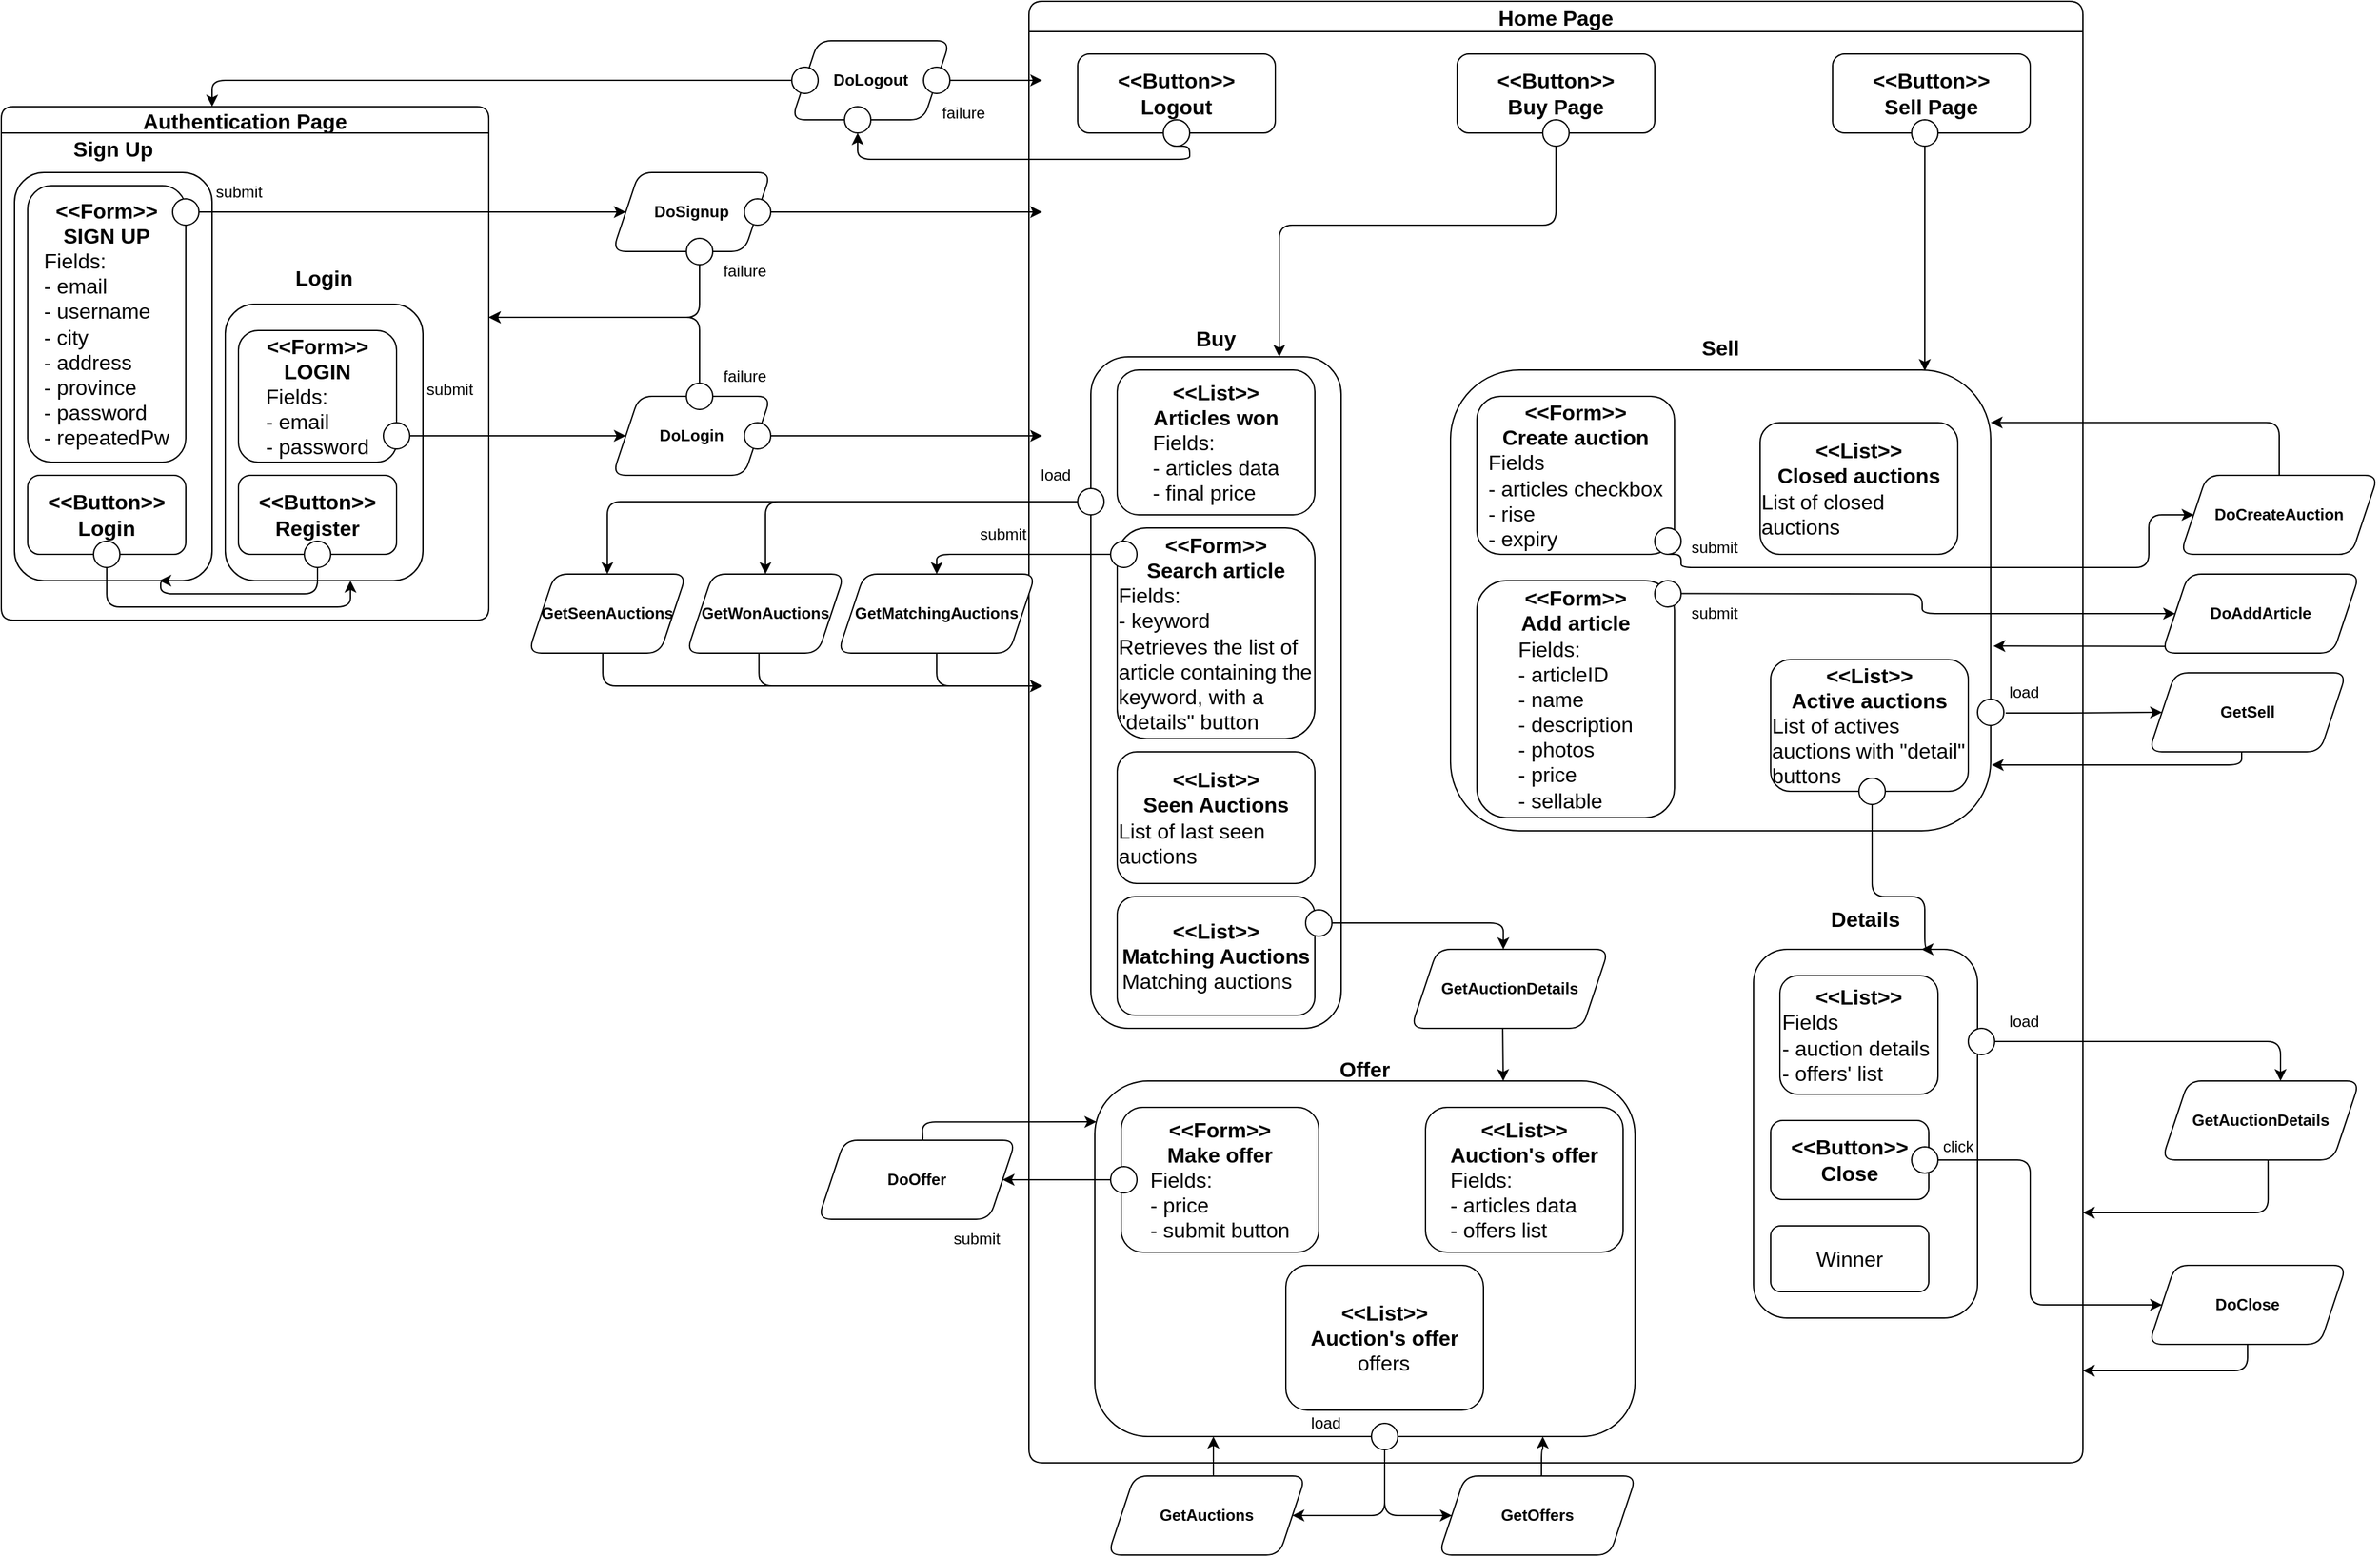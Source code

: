 <mxfile version="21.4.0" type="device">
  <diagram name="Pagina-1" id="xT9gyDOSd0e_wlzDTyTG">
    <mxGraphModel dx="276" dy="161" grid="1" gridSize="10" guides="1" tooltips="1" connect="1" arrows="1" fold="1" page="1" pageScale="1" pageWidth="827" pageHeight="1169" math="0" shadow="0">
      <root>
        <mxCell id="0" />
        <mxCell id="1" parent="0" />
        <mxCell id="kytJE7YGOWsWBdepYxmi-177" style="edgeStyle=orthogonalEdgeStyle;rounded=1;orthogonalLoop=1;jettySize=auto;html=1;exitX=0.5;exitY=1;exitDx=0;exitDy=0;entryX=1;entryY=0.5;entryDx=0;entryDy=0;" parent="1" source="kytJE7YGOWsWBdepYxmi-84" target="kytJE7YGOWsWBdepYxmi-175" edge="1">
          <mxGeometry relative="1" as="geometry">
            <mxPoint x="770" y="1025" as="targetPoint" />
            <Array as="points">
              <mxPoint x="1050" y="1270" />
            </Array>
            <mxPoint x="862" y="1025" as="sourcePoint" />
          </mxGeometry>
        </mxCell>
        <mxCell id="kytJE7YGOWsWBdepYxmi-178" style="edgeStyle=orthogonalEdgeStyle;rounded=1;orthogonalLoop=1;jettySize=auto;html=1;entryX=0;entryY=0.5;entryDx=0;entryDy=0;" parent="1" target="kytJE7YGOWsWBdepYxmi-176" edge="1">
          <mxGeometry relative="1" as="geometry">
            <mxPoint x="970" y="1320" as="targetPoint" />
            <Array as="points">
              <mxPoint x="1050" y="1270" />
            </Array>
            <mxPoint x="1050" y="1200" as="sourcePoint" />
          </mxGeometry>
        </mxCell>
        <mxCell id="kytJE7YGOWsWBdepYxmi-1" value="Authentication Page" style="swimlane;rounded=1;fontSize=16;arcSize=15;startSize=20;" parent="1" vertex="1">
          <mxGeometry y="200" width="370" height="390" as="geometry">
            <mxRectangle x="90" y="220" width="200" height="30" as="alternateBounds" />
          </mxGeometry>
        </mxCell>
        <mxCell id="kytJE7YGOWsWBdepYxmi-159" value="&lt;span style=&quot;font-size: 16px;&quot;&gt;&lt;b&gt;Sign Up&lt;br&gt;&lt;br&gt;&lt;br&gt;&lt;br&gt;&lt;br&gt;&lt;br&gt;&lt;br&gt;&lt;br&gt;&lt;br&gt;&lt;br&gt;&lt;br&gt;&lt;br&gt;&lt;br&gt;&lt;br&gt;&lt;br&gt;&lt;br&gt;&lt;br&gt;&lt;br&gt;&lt;br&gt;&lt;/b&gt;&lt;/span&gt;" style="rounded=1;whiteSpace=wrap;html=1;" parent="kytJE7YGOWsWBdepYxmi-1" vertex="1">
          <mxGeometry x="10" y="50" width="150" height="310" as="geometry" />
        </mxCell>
        <mxCell id="kytJE7YGOWsWBdepYxmi-156" value="&lt;span style=&quot;font-size: 16px;&quot;&gt;&lt;b&gt;Login&lt;br&gt;&lt;br&gt;&lt;br&gt;&lt;br&gt;&lt;br&gt;&lt;br&gt;&lt;br&gt;&lt;br&gt;&lt;br&gt;&lt;br&gt;&lt;br&gt;&lt;br&gt;&lt;br&gt;&lt;br&gt;&lt;/b&gt;&lt;/span&gt;" style="rounded=1;whiteSpace=wrap;html=1;" parent="kytJE7YGOWsWBdepYxmi-1" vertex="1">
          <mxGeometry x="170" y="150" width="150" height="210" as="geometry" />
        </mxCell>
        <mxCell id="kytJE7YGOWsWBdepYxmi-2" value="&lt;div&gt;&lt;b&gt;&amp;lt;&amp;lt;Form&amp;gt;&amp;gt;&lt;/b&gt;&lt;/div&gt;&lt;div&gt;&lt;b&gt;LOGIN&lt;br&gt;&lt;/b&gt;&lt;/div&gt;&lt;div align=&quot;left&quot;&gt;Fields:&lt;/div&gt;&lt;div align=&quot;left&quot;&gt;- email&lt;br&gt;&lt;/div&gt;&lt;div align=&quot;left&quot;&gt;- password&lt;br&gt;&lt;/div&gt;" style="rounded=1;whiteSpace=wrap;html=1;fontSize=16;" parent="kytJE7YGOWsWBdepYxmi-1" vertex="1">
          <mxGeometry x="180" y="170" width="120" height="100" as="geometry" />
        </mxCell>
        <mxCell id="kytJE7YGOWsWBdepYxmi-5" value="&lt;div&gt;&lt;b&gt;&amp;lt;&amp;lt;Button&amp;gt;&amp;gt;&lt;/b&gt;&lt;/div&gt;&lt;div&gt;&lt;b&gt;Register&lt;/b&gt;&lt;/div&gt;" style="rounded=1;whiteSpace=wrap;html=1;fontSize=16;" parent="kytJE7YGOWsWBdepYxmi-1" vertex="1">
          <mxGeometry x="180" y="280" width="120" height="60" as="geometry" />
        </mxCell>
        <mxCell id="kytJE7YGOWsWBdepYxmi-25" value="&lt;div&gt;&lt;b&gt;&amp;lt;&amp;lt;Form&amp;gt;&amp;gt;&lt;/b&gt;&lt;/div&gt;&lt;div&gt;&lt;b&gt;SIGN UP&lt;br&gt;&lt;/b&gt;&lt;/div&gt;&lt;div align=&quot;left&quot;&gt;Fields:&lt;/div&gt;&lt;div align=&quot;left&quot;&gt;- email&lt;/div&gt;&lt;div align=&quot;left&quot;&gt;- username&lt;br&gt;&lt;/div&gt;&lt;div align=&quot;left&quot;&gt;- city&lt;/div&gt;&lt;div align=&quot;left&quot;&gt;- address&lt;/div&gt;&lt;div align=&quot;left&quot;&gt;- province&lt;/div&gt;&lt;div align=&quot;left&quot;&gt;- password&lt;/div&gt;&lt;div align=&quot;left&quot;&gt;- repeatedPw&lt;br&gt;&lt;/div&gt;" style="rounded=1;whiteSpace=wrap;html=1;fontSize=16;" parent="kytJE7YGOWsWBdepYxmi-1" vertex="1">
          <mxGeometry x="20" y="60" width="120" height="210" as="geometry" />
        </mxCell>
        <mxCell id="kytJE7YGOWsWBdepYxmi-26" value="&lt;div&gt;&lt;b&gt;&amp;lt;&amp;lt;Button&amp;gt;&amp;gt;&lt;/b&gt;&lt;/div&gt;&lt;div&gt;&lt;b&gt;Login&lt;/b&gt;&lt;/div&gt;" style="rounded=1;whiteSpace=wrap;html=1;fontSize=16;" parent="kytJE7YGOWsWBdepYxmi-1" vertex="1">
          <mxGeometry x="20" y="280" width="120" height="60" as="geometry" />
        </mxCell>
        <mxCell id="kytJE7YGOWsWBdepYxmi-7" value="" style="ellipse;whiteSpace=wrap;html=1;fontSize=9;rounded=1;" parent="kytJE7YGOWsWBdepYxmi-1" vertex="1">
          <mxGeometry x="130" y="70" width="20" height="20" as="geometry" />
        </mxCell>
        <mxCell id="kytJE7YGOWsWBdepYxmi-4" value="submit" style="text;html=1;align=center;verticalAlign=middle;resizable=0;points=[];autosize=1;strokeColor=none;fillColor=none;rounded=1;" parent="kytJE7YGOWsWBdepYxmi-1" vertex="1">
          <mxGeometry x="150" y="50" width="60" height="30" as="geometry" />
        </mxCell>
        <mxCell id="kytJE7YGOWsWBdepYxmi-152" value="" style="ellipse;whiteSpace=wrap;html=1;rounded=1;" parent="kytJE7YGOWsWBdepYxmi-1" vertex="1">
          <mxGeometry x="290" y="240" width="20" height="20" as="geometry" />
        </mxCell>
        <mxCell id="kytJE7YGOWsWBdepYxmi-30" value="submit" style="text;html=1;align=center;verticalAlign=middle;resizable=0;points=[];autosize=1;strokeColor=none;fillColor=none;rounded=1;" parent="kytJE7YGOWsWBdepYxmi-1" vertex="1">
          <mxGeometry x="310" y="200" width="60" height="30" as="geometry" />
        </mxCell>
        <mxCell id="kytJE7YGOWsWBdepYxmi-155" value="" style="ellipse;whiteSpace=wrap;html=1;rounded=1;" parent="kytJE7YGOWsWBdepYxmi-1" vertex="1">
          <mxGeometry x="230" y="330" width="20" height="20" as="geometry" />
        </mxCell>
        <mxCell id="kytJE7YGOWsWBdepYxmi-154" value="" style="ellipse;whiteSpace=wrap;html=1;rounded=1;" parent="kytJE7YGOWsWBdepYxmi-1" vertex="1">
          <mxGeometry x="70" y="330" width="20" height="20" as="geometry" />
        </mxCell>
        <mxCell id="kytJE7YGOWsWBdepYxmi-161" style="edgeStyle=orthogonalEdgeStyle;rounded=1;orthogonalLoop=1;jettySize=auto;html=1;exitX=0.5;exitY=1;exitDx=0;exitDy=0;" parent="kytJE7YGOWsWBdepYxmi-1" source="kytJE7YGOWsWBdepYxmi-154" target="kytJE7YGOWsWBdepYxmi-156" edge="1">
          <mxGeometry relative="1" as="geometry">
            <mxPoint x="414" y="400" as="targetPoint" />
            <Array as="points">
              <mxPoint x="80" y="380" />
              <mxPoint x="265" y="380" />
            </Array>
            <mxPoint x="90" y="400" as="sourcePoint" />
          </mxGeometry>
        </mxCell>
        <mxCell id="kytJE7YGOWsWBdepYxmi-160" style="edgeStyle=orthogonalEdgeStyle;rounded=1;orthogonalLoop=1;jettySize=auto;html=1;exitX=0.5;exitY=1;exitDx=0;exitDy=0;" parent="kytJE7YGOWsWBdepYxmi-1" source="kytJE7YGOWsWBdepYxmi-155" edge="1">
          <mxGeometry relative="1" as="geometry">
            <mxPoint x="120" y="360" as="targetPoint" />
            <Array as="points">
              <mxPoint x="240" y="370" />
              <mxPoint x="121" y="370" />
              <mxPoint x="121" y="360" />
            </Array>
            <mxPoint x="190" y="370" as="sourcePoint" />
          </mxGeometry>
        </mxCell>
        <mxCell id="kytJE7YGOWsWBdepYxmi-8" value="Home Page" style="swimlane;rounded=1;fontSize=16;" parent="1" vertex="1">
          <mxGeometry x="780" y="120" width="800" height="1110" as="geometry" />
        </mxCell>
        <mxCell id="kytJE7YGOWsWBdepYxmi-81" value="&lt;span style=&quot;font-size: 16px;&quot;&gt;&lt;b&gt;&lt;br&gt;&lt;br&gt;Buy&lt;br&gt;&lt;br&gt;&lt;br&gt;&lt;br&gt;&lt;br&gt;&lt;br&gt;&lt;br&gt;&lt;br&gt;&lt;br&gt;&lt;br&gt;&lt;br&gt;&lt;br&gt;&lt;br&gt;&lt;br&gt;&lt;br&gt;&lt;br&gt;&lt;br&gt;&lt;br&gt;&lt;br&gt;&lt;br&gt;&lt;br&gt;&lt;br&gt;&lt;br&gt;&lt;br&gt;&lt;br&gt;&lt;br&gt;&lt;br&gt;&lt;br&gt;&lt;br&gt;&lt;br&gt;&lt;br&gt;&lt;/b&gt;&lt;/span&gt;" style="rounded=1;whiteSpace=wrap;html=1;" parent="kytJE7YGOWsWBdepYxmi-8" vertex="1">
          <mxGeometry x="47" y="270" width="190" height="510" as="geometry" />
        </mxCell>
        <mxCell id="kytJE7YGOWsWBdepYxmi-21" value="&lt;div&gt;&lt;b&gt;&amp;lt;&amp;lt;Button&amp;gt;&amp;gt;&lt;/b&gt;&lt;/div&gt;&lt;div&gt;&lt;b&gt;Sell Page&lt;/b&gt;&lt;/div&gt;" style="rounded=1;whiteSpace=wrap;html=1;fontSize=16;" parent="kytJE7YGOWsWBdepYxmi-8" vertex="1">
          <mxGeometry x="610" y="40" width="150" height="60" as="geometry" />
        </mxCell>
        <mxCell id="kytJE7YGOWsWBdepYxmi-47" value="&lt;div&gt;&lt;b&gt;&amp;lt;&amp;lt;Button&amp;gt;&amp;gt;&lt;/b&gt;&lt;/div&gt;&lt;div&gt;&lt;b&gt;Buy Page&lt;/b&gt;&lt;/div&gt;" style="rounded=1;whiteSpace=wrap;html=1;fontSize=16;" parent="kytJE7YGOWsWBdepYxmi-8" vertex="1">
          <mxGeometry x="325" y="40" width="150" height="60" as="geometry" />
        </mxCell>
        <mxCell id="kytJE7YGOWsWBdepYxmi-48" value="&lt;div&gt;&lt;b&gt;&amp;lt;&amp;lt;Button&amp;gt;&amp;gt;&lt;/b&gt;&lt;/div&gt;&lt;div&gt;&lt;b&gt;Logout&lt;/b&gt;&lt;/div&gt;" style="rounded=1;whiteSpace=wrap;html=1;fontSize=16;" parent="kytJE7YGOWsWBdepYxmi-8" vertex="1">
          <mxGeometry x="37" y="40" width="150" height="60" as="geometry" />
        </mxCell>
        <mxCell id="kytJE7YGOWsWBdepYxmi-51" value="&lt;div&gt;&lt;b&gt;&amp;lt;&amp;lt;Form&amp;gt;&amp;gt;&lt;/b&gt;&lt;/div&gt;&lt;div&gt;&lt;b&gt;Search article&lt;/b&gt;&lt;/div&gt;&lt;div align=&quot;left&quot;&gt;Fields:&lt;/div&gt;&lt;div align=&quot;left&quot;&gt;- keyword&lt;/div&gt;&lt;div align=&quot;left&quot;&gt;Retrieves the list of article containing the keyword, with a &quot;details&quot; button&lt;/div&gt;" style="rounded=1;whiteSpace=wrap;html=1;fontSize=16;" parent="kytJE7YGOWsWBdepYxmi-8" vertex="1">
          <mxGeometry x="67" y="400" width="150" height="160" as="geometry" />
        </mxCell>
        <mxCell id="kytJE7YGOWsWBdepYxmi-82" value="&lt;span style=&quot;font-size: 16px;&quot;&gt;&lt;b&gt;&lt;br&gt;Sell&lt;br&gt;&lt;br&gt;&lt;br&gt;&lt;br&gt;&lt;br&gt;&lt;br&gt;&lt;br&gt;&lt;br&gt;&lt;br&gt;&lt;br&gt;&lt;br&gt;&lt;br&gt;&lt;br&gt;&lt;br&gt;&lt;br&gt;&lt;br&gt;&lt;br&gt;&lt;br&gt;&lt;br&gt;&lt;br&gt;&lt;br&gt;&lt;br&gt;&lt;/b&gt;&lt;/span&gt;" style="rounded=1;whiteSpace=wrap;html=1;" parent="kytJE7YGOWsWBdepYxmi-8" vertex="1">
          <mxGeometry x="320" y="280" width="410" height="350" as="geometry" />
        </mxCell>
        <mxCell id="kytJE7YGOWsWBdepYxmi-9" value="&lt;div&gt;&lt;b&gt;&amp;lt;&amp;lt;List&lt;/b&gt;&lt;b style=&quot;background-color: initial;&quot;&gt;&amp;gt;&amp;gt;&lt;/b&gt;&lt;/div&gt;&lt;div&gt;&lt;b&gt;Active auctions&lt;/b&gt;&lt;/div&gt;&lt;div align=&quot;left&quot;&gt;List of actives auctions with &quot;detail&quot; buttons&lt;/div&gt;" style="rounded=1;whiteSpace=wrap;html=1;fontSize=16;" parent="kytJE7YGOWsWBdepYxmi-8" vertex="1">
          <mxGeometry x="563" y="500" width="150" height="100" as="geometry" />
        </mxCell>
        <mxCell id="kytJE7YGOWsWBdepYxmi-11" value="&lt;div&gt;&lt;b&gt;&amp;lt;&amp;lt;Form&amp;gt;&amp;gt;&lt;/b&gt;&lt;/div&gt;&lt;div&gt;&lt;b&gt;Add article&lt;/b&gt;&lt;/div&gt;&lt;div align=&quot;left&quot;&gt;Fields:&lt;/div&gt;&lt;div align=&quot;left&quot;&gt;- articleID&lt;br&gt;&lt;/div&gt;&lt;div align=&quot;left&quot;&gt;- name&lt;br&gt;&lt;/div&gt;&lt;div align=&quot;left&quot;&gt;- description&lt;/div&gt;&lt;div align=&quot;left&quot;&gt;- photos&lt;/div&gt;&lt;div align=&quot;left&quot;&gt;- price&lt;/div&gt;&lt;div align=&quot;left&quot;&gt;- sellable&lt;/div&gt;" style="rounded=1;whiteSpace=wrap;html=1;fontSize=16;" parent="kytJE7YGOWsWBdepYxmi-8" vertex="1">
          <mxGeometry x="340" y="440" width="150" height="180" as="geometry" />
        </mxCell>
        <mxCell id="kytJE7YGOWsWBdepYxmi-12" value="&lt;div&gt;&lt;div style=&quot;border-color: var(--border-color);&quot;&gt;&lt;b style=&quot;border-color: var(--border-color);&quot;&gt;&amp;lt;&amp;lt;List&amp;gt;&amp;gt;&lt;/b&gt;&lt;/div&gt;&lt;div style=&quot;border-color: var(--border-color);&quot;&gt;&lt;b style=&quot;border-color: var(--border-color);&quot;&gt;Closed auctions&lt;/b&gt;&lt;/div&gt;&lt;div style=&quot;border-color: var(--border-color);&quot; align=&quot;left&quot;&gt;List of closed auctions&lt;/div&gt;&lt;/div&gt;" style="rounded=1;whiteSpace=wrap;html=1;fontSize=16;" parent="kytJE7YGOWsWBdepYxmi-8" vertex="1">
          <mxGeometry x="555" y="320" width="150" height="100" as="geometry" />
        </mxCell>
        <mxCell id="kytJE7YGOWsWBdepYxmi-13" value="&lt;div&gt;&lt;b&gt;&amp;lt;&amp;lt;Form&amp;gt;&amp;gt;&lt;/b&gt;&lt;/div&gt;&lt;div&gt;&lt;span style=&quot;background-color: initial;&quot;&gt;&lt;b&gt;Create auction&lt;/b&gt;&lt;/span&gt;&lt;/div&gt;&lt;div align=&quot;left&quot;&gt;Fields&lt;/div&gt;&lt;div align=&quot;left&quot;&gt;- articles checkbox&lt;/div&gt;&lt;div align=&quot;left&quot;&gt;- rise&lt;br&gt;&lt;/div&gt;&lt;div align=&quot;left&quot;&gt;- expiry&lt;br&gt;&lt;/div&gt;" style="rounded=1;whiteSpace=wrap;html=1;fontSize=16;" parent="kytJE7YGOWsWBdepYxmi-8" vertex="1">
          <mxGeometry x="340" y="300" width="150" height="120" as="geometry" />
        </mxCell>
        <mxCell id="kytJE7YGOWsWBdepYxmi-85" value="&lt;span style=&quot;font-size: 16px;&quot;&gt;&lt;b&gt;&lt;br&gt;&lt;br&gt;&lt;br&gt;Details&lt;br&gt;&lt;br&gt;&lt;br&gt;&lt;br&gt;&lt;br&gt;&lt;br&gt;&lt;br&gt;&lt;br&gt;&lt;br&gt;&lt;br&gt;&lt;br&gt;&lt;br&gt;&lt;br&gt;&lt;br&gt;&lt;br&gt;&lt;br&gt;&lt;br&gt;&lt;br&gt;&lt;br&gt;&lt;br&gt;&lt;br&gt;&lt;/b&gt;&lt;/span&gt;" style="rounded=1;whiteSpace=wrap;html=1;" parent="kytJE7YGOWsWBdepYxmi-8" vertex="1">
          <mxGeometry x="550" y="720" width="170" height="280" as="geometry" />
        </mxCell>
        <mxCell id="kytJE7YGOWsWBdepYxmi-86" value="&lt;div&gt;&lt;b&gt;&amp;lt;&amp;lt;List&amp;gt;&amp;gt;&lt;/b&gt;&lt;/div&gt;&lt;div&gt;&lt;div style=&quot;border-color: var(--border-color);&quot; align=&quot;left&quot;&gt;Fields&lt;/div&gt;&lt;div style=&quot;border-color: var(--border-color);&quot; align=&quot;left&quot;&gt;- auction details&amp;nbsp;&lt;/div&gt;&lt;div style=&quot;border-color: var(--border-color);&quot; align=&quot;left&quot;&gt;- offers&#39; list&lt;/div&gt;&lt;/div&gt;" style="rounded=1;whiteSpace=wrap;html=1;fontSize=16;" parent="kytJE7YGOWsWBdepYxmi-8" vertex="1">
          <mxGeometry x="570" y="740" width="120" height="90" as="geometry" />
        </mxCell>
        <mxCell id="kytJE7YGOWsWBdepYxmi-83" value="&lt;div&gt;&lt;b&gt;&amp;lt;&amp;lt;List&lt;/b&gt;&lt;b style=&quot;background-color: initial;&quot;&gt;&amp;gt;&amp;gt;&lt;/b&gt;&lt;/div&gt;&lt;div&gt;&lt;b&gt;Seen Auctions&lt;/b&gt;&lt;/div&gt;&lt;div align=&quot;left&quot;&gt;List of last seen auctions&lt;/div&gt;" style="rounded=1;whiteSpace=wrap;html=1;fontSize=16;" parent="kytJE7YGOWsWBdepYxmi-8" vertex="1">
          <mxGeometry x="67" y="570" width="150" height="100" as="geometry" />
        </mxCell>
        <mxCell id="kytJE7YGOWsWBdepYxmi-88" value="" style="ellipse;whiteSpace=wrap;html=1;rounded=1;" parent="kytJE7YGOWsWBdepYxmi-8" vertex="1">
          <mxGeometry x="102" y="90" width="20" height="20" as="geometry" />
        </mxCell>
        <mxCell id="kytJE7YGOWsWBdepYxmi-90" value="" style="ellipse;whiteSpace=wrap;html=1;rounded=1;" parent="kytJE7YGOWsWBdepYxmi-8" vertex="1">
          <mxGeometry x="390" y="90" width="20" height="20" as="geometry" />
        </mxCell>
        <mxCell id="kytJE7YGOWsWBdepYxmi-89" value="" style="ellipse;whiteSpace=wrap;html=1;rounded=1;" parent="kytJE7YGOWsWBdepYxmi-8" vertex="1">
          <mxGeometry x="670" y="90" width="20" height="20" as="geometry" />
        </mxCell>
        <mxCell id="kytJE7YGOWsWBdepYxmi-114" value="" style="ellipse;whiteSpace=wrap;html=1;rounded=1;" parent="kytJE7YGOWsWBdepYxmi-8" vertex="1">
          <mxGeometry x="62" y="410" width="20" height="20" as="geometry" />
        </mxCell>
        <mxCell id="kytJE7YGOWsWBdepYxmi-117" value="&lt;div&gt;&lt;b&gt;&amp;lt;&amp;lt;List&amp;gt;&amp;gt;&lt;/b&gt;&lt;/div&gt;&lt;div&gt;&lt;b&gt;Articles won&lt;/b&gt;&lt;/div&gt;&lt;div align=&quot;left&quot;&gt;Fields:&lt;/div&gt;&lt;div align=&quot;left&quot;&gt;- articles data&lt;/div&gt;&lt;div align=&quot;left&quot;&gt;- final price&lt;/div&gt;" style="rounded=1;whiteSpace=wrap;html=1;fontSize=16;" parent="kytJE7YGOWsWBdepYxmi-8" vertex="1">
          <mxGeometry x="67" y="280" width="150" height="110" as="geometry" />
        </mxCell>
        <mxCell id="kytJE7YGOWsWBdepYxmi-128" value="&lt;div&gt;&lt;b&gt;&amp;lt;&amp;lt;Button&amp;gt;&amp;gt;&lt;/b&gt;&lt;/div&gt;&lt;div&gt;&lt;b&gt;Close&lt;/b&gt;&lt;/div&gt;" style="rounded=1;whiteSpace=wrap;html=1;fontSize=16;" parent="kytJE7YGOWsWBdepYxmi-8" vertex="1">
          <mxGeometry x="563" y="850" width="120" height="60" as="geometry" />
        </mxCell>
        <mxCell id="kytJE7YGOWsWBdepYxmi-130" style="edgeStyle=orthogonalEdgeStyle;rounded=0;orthogonalLoop=1;jettySize=auto;html=1;exitX=0.5;exitY=1;exitDx=0;exitDy=0;" parent="kytJE7YGOWsWBdepYxmi-8" source="kytJE7YGOWsWBdepYxmi-85" target="kytJE7YGOWsWBdepYxmi-85" edge="1">
          <mxGeometry relative="1" as="geometry" />
        </mxCell>
        <mxCell id="kytJE7YGOWsWBdepYxmi-131" value="&lt;div&gt;&lt;span style=&quot;background-color: initial;&quot;&gt;Winner&lt;/span&gt;&lt;br&gt;&lt;/div&gt;" style="rounded=1;whiteSpace=wrap;html=1;fontSize=16;" parent="kytJE7YGOWsWBdepYxmi-8" vertex="1">
          <mxGeometry x="563" y="930" width="120" height="50" as="geometry" />
        </mxCell>
        <mxCell id="kytJE7YGOWsWBdepYxmi-135" value="" style="ellipse;whiteSpace=wrap;html=1;rounded=1;" parent="kytJE7YGOWsWBdepYxmi-8" vertex="1">
          <mxGeometry x="670" y="870" width="20" height="20" as="geometry" />
        </mxCell>
        <mxCell id="kytJE7YGOWsWBdepYxmi-84" value="&lt;span style=&quot;font-size: 16px;&quot;&gt;&lt;b&gt;Offer&lt;br&gt;&lt;br&gt;&lt;br&gt;&lt;br&gt;&lt;br&gt;&lt;br&gt;&lt;br&gt;&lt;br&gt;&lt;br&gt;&lt;br&gt;&lt;br&gt;&lt;br&gt;&lt;br&gt;&lt;br&gt;&lt;br&gt;&lt;br&gt;&lt;/b&gt;&lt;/span&gt;" style="rounded=1;whiteSpace=wrap;html=1;" parent="kytJE7YGOWsWBdepYxmi-8" vertex="1">
          <mxGeometry x="50" y="820" width="410" height="270" as="geometry" />
        </mxCell>
        <mxCell id="kytJE7YGOWsWBdepYxmi-53" value="&lt;div&gt;&lt;b&gt;&amp;lt;&amp;lt;List&amp;gt;&amp;gt;&lt;/b&gt;&lt;/div&gt;&lt;div&gt;&lt;b&gt;Auction&#39;s offer&lt;/b&gt;&lt;/div&gt;&lt;div align=&quot;left&quot;&gt;Fields:&lt;/div&gt;&lt;div align=&quot;left&quot;&gt;- articles data&lt;/div&gt;&lt;div align=&quot;left&quot;&gt;- offers list&lt;/div&gt;" style="rounded=1;whiteSpace=wrap;html=1;fontSize=16;" parent="kytJE7YGOWsWBdepYxmi-8" vertex="1">
          <mxGeometry x="301" y="840" width="150" height="110" as="geometry" />
        </mxCell>
        <mxCell id="kytJE7YGOWsWBdepYxmi-54" value="&lt;div&gt;&lt;span&gt;&amp;lt;&amp;lt;Form&amp;gt;&amp;gt;&lt;/span&gt;&lt;/div&gt;&lt;div&gt;Make offer&lt;/div&gt;&lt;div align=&quot;left&quot;&gt;&lt;div style=&quot;border-color: var(--border-color); font-weight: 400;&quot; align=&quot;left&quot;&gt;Fields:&lt;/div&gt;&lt;div style=&quot;border-color: var(--border-color); font-weight: 400;&quot; align=&quot;left&quot;&gt;- price&lt;/div&gt;&lt;div style=&quot;border-color: var(--border-color); font-weight: 400;&quot; align=&quot;left&quot;&gt;- submit button&lt;/div&gt;&lt;/div&gt;" style="rounded=1;whiteSpace=wrap;html=1;fontSize=16;fontStyle=1" parent="kytJE7YGOWsWBdepYxmi-8" vertex="1">
          <mxGeometry x="70" y="840" width="150" height="110" as="geometry" />
        </mxCell>
        <mxCell id="kytJE7YGOWsWBdepYxmi-137" value="" style="ellipse;whiteSpace=wrap;html=1;rounded=1;" parent="kytJE7YGOWsWBdepYxmi-8" vertex="1">
          <mxGeometry x="630" y="590" width="20" height="20" as="geometry" />
        </mxCell>
        <mxCell id="kytJE7YGOWsWBdepYxmi-142" style="edgeStyle=orthogonalEdgeStyle;rounded=1;orthogonalLoop=1;jettySize=auto;html=1;exitX=0.5;exitY=1;exitDx=0;exitDy=0;entryX=0.75;entryY=0;entryDx=0;entryDy=0;" parent="kytJE7YGOWsWBdepYxmi-8" source="kytJE7YGOWsWBdepYxmi-137" target="kytJE7YGOWsWBdepYxmi-85" edge="1">
          <mxGeometry relative="1" as="geometry">
            <mxPoint x="949" y="830" as="targetPoint" />
            <Array as="points">
              <mxPoint x="640" y="680" />
              <mxPoint x="680" y="680" />
            </Array>
            <mxPoint x="740" y="800" as="sourcePoint" />
          </mxGeometry>
        </mxCell>
        <mxCell id="kytJE7YGOWsWBdepYxmi-165" value="&lt;div&gt;&lt;b&gt;&amp;lt;&amp;lt;List&lt;/b&gt;&lt;b style=&quot;background-color: initial;&quot;&gt;&amp;gt;&amp;gt;&lt;/b&gt;&lt;/div&gt;&lt;div&gt;&lt;b&gt;Matching Auctions&lt;/b&gt;&lt;/div&gt;&lt;div align=&quot;left&quot;&gt;Matching auctions&lt;/div&gt;" style="rounded=1;whiteSpace=wrap;html=1;fontSize=16;" parent="kytJE7YGOWsWBdepYxmi-8" vertex="1">
          <mxGeometry x="67" y="680" width="150" height="90" as="geometry" />
        </mxCell>
        <mxCell id="kytJE7YGOWsWBdepYxmi-163" style="edgeStyle=orthogonalEdgeStyle;rounded=1;orthogonalLoop=1;jettySize=auto;html=1;exitX=1;exitY=0.5;exitDx=0;exitDy=0;entryX=0.467;entryY=0;entryDx=0;entryDy=0;entryPerimeter=0;" parent="kytJE7YGOWsWBdepYxmi-8" source="kytJE7YGOWsWBdepYxmi-162" target="hi1s2heZohVfFGXQBajw-1" edge="1">
          <mxGeometry relative="1" as="geometry">
            <mxPoint x="370" y="720" as="targetPoint" />
            <Array as="points">
              <mxPoint x="360" y="700" />
            </Array>
            <mxPoint x="260" y="560" as="sourcePoint" />
          </mxGeometry>
        </mxCell>
        <mxCell id="kytJE7YGOWsWBdepYxmi-162" value="" style="ellipse;whiteSpace=wrap;html=1;rounded=1;" parent="kytJE7YGOWsWBdepYxmi-8" vertex="1">
          <mxGeometry x="210" y="690" width="20" height="20" as="geometry" />
        </mxCell>
        <mxCell id="kytJE7YGOWsWBdepYxmi-168" style="edgeStyle=orthogonalEdgeStyle;rounded=1;orthogonalLoop=1;jettySize=auto;html=1;exitX=0.5;exitY=1;exitDx=0;exitDy=0;" parent="kytJE7YGOWsWBdepYxmi-8" source="kytJE7YGOWsWBdepYxmi-90" edge="1">
          <mxGeometry relative="1" as="geometry">
            <mxPoint x="190" y="270" as="targetPoint" />
            <Array as="points">
              <mxPoint x="400" y="170" />
              <mxPoint x="190" y="170" />
            </Array>
            <mxPoint x="390" y="205" as="sourcePoint" />
          </mxGeometry>
        </mxCell>
        <mxCell id="kytJE7YGOWsWBdepYxmi-169" style="edgeStyle=orthogonalEdgeStyle;rounded=1;orthogonalLoop=1;jettySize=auto;html=1;entryX=0.878;entryY=0.002;entryDx=0;entryDy=0;entryPerimeter=0;" parent="kytJE7YGOWsWBdepYxmi-8" target="kytJE7YGOWsWBdepYxmi-82" edge="1">
          <mxGeometry relative="1" as="geometry">
            <mxPoint x="670" y="250" as="targetPoint" />
            <Array as="points">
              <mxPoint x="680" y="180" />
              <mxPoint x="680" y="180" />
            </Array>
            <mxPoint x="680.03" y="110" as="sourcePoint" />
          </mxGeometry>
        </mxCell>
        <mxCell id="kytJE7YGOWsWBdepYxmi-170" value="" style="ellipse;whiteSpace=wrap;html=1;rounded=1;" parent="kytJE7YGOWsWBdepYxmi-8" vertex="1">
          <mxGeometry x="62" y="885" width="20" height="20" as="geometry" />
        </mxCell>
        <mxCell id="kytJE7YGOWsWBdepYxmi-182" value="" style="ellipse;whiteSpace=wrap;html=1;rounded=1;" parent="kytJE7YGOWsWBdepYxmi-8" vertex="1">
          <mxGeometry x="37" y="370" width="20" height="20" as="geometry" />
        </mxCell>
        <mxCell id="kytJE7YGOWsWBdepYxmi-183" value="load" style="text;html=1;align=center;verticalAlign=middle;resizable=0;points=[];autosize=1;strokeColor=none;fillColor=none;rounded=1;" parent="kytJE7YGOWsWBdepYxmi-8" vertex="1">
          <mxGeometry x="-5" y="345" width="50" height="30" as="geometry" />
        </mxCell>
        <mxCell id="kytJE7YGOWsWBdepYxmi-185" value="load" style="text;html=1;align=center;verticalAlign=middle;resizable=0;points=[];autosize=1;strokeColor=none;fillColor=none;rounded=1;" parent="kytJE7YGOWsWBdepYxmi-8" vertex="1">
          <mxGeometry x="200" y="1065" width="50" height="30" as="geometry" />
        </mxCell>
        <mxCell id="kytJE7YGOWsWBdepYxmi-189" value="click" style="text;html=1;align=center;verticalAlign=middle;resizable=0;points=[];autosize=1;strokeColor=none;fillColor=none;rounded=1;" parent="kytJE7YGOWsWBdepYxmi-8" vertex="1">
          <mxGeometry x="680" y="855" width="50" height="30" as="geometry" />
        </mxCell>
        <mxCell id="kytJE7YGOWsWBdepYxmi-195" value="" style="ellipse;whiteSpace=wrap;html=1;rounded=1;" parent="kytJE7YGOWsWBdepYxmi-8" vertex="1">
          <mxGeometry x="475" y="400" width="20" height="20" as="geometry" />
        </mxCell>
        <mxCell id="kytJE7YGOWsWBdepYxmi-194" value="" style="ellipse;whiteSpace=wrap;html=1;rounded=1;" parent="kytJE7YGOWsWBdepYxmi-8" vertex="1">
          <mxGeometry x="475" y="440" width="20" height="20" as="geometry" />
        </mxCell>
        <mxCell id="kytJE7YGOWsWBdepYxmi-197" style="edgeStyle=orthogonalEdgeStyle;rounded=1;orthogonalLoop=1;jettySize=auto;html=1;" parent="kytJE7YGOWsWBdepYxmi-8" target="kytJE7YGOWsWBdepYxmi-206" edge="1">
          <mxGeometry relative="1" as="geometry">
            <mxPoint x="820" y="470" as="targetPoint" />
            <Array as="points" />
            <mxPoint x="495" y="449.71" as="sourcePoint" />
          </mxGeometry>
        </mxCell>
        <mxCell id="kytJE7YGOWsWBdepYxmi-199" value="load" style="text;html=1;align=center;verticalAlign=middle;resizable=0;points=[];autosize=1;strokeColor=none;fillColor=none;rounded=1;" parent="kytJE7YGOWsWBdepYxmi-8" vertex="1">
          <mxGeometry x="730" y="760" width="50" height="30" as="geometry" />
        </mxCell>
        <mxCell id="kytJE7YGOWsWBdepYxmi-200" value="" style="ellipse;whiteSpace=wrap;html=1;rounded=1;" parent="kytJE7YGOWsWBdepYxmi-8" vertex="1">
          <mxGeometry x="720" y="530" width="20" height="20" as="geometry" />
        </mxCell>
        <mxCell id="kytJE7YGOWsWBdepYxmi-201" value="load" style="text;html=1;align=center;verticalAlign=middle;resizable=0;points=[];autosize=1;strokeColor=none;fillColor=none;rounded=1;" parent="kytJE7YGOWsWBdepYxmi-8" vertex="1">
          <mxGeometry x="730" y="510" width="50" height="30" as="geometry" />
        </mxCell>
        <mxCell id="kytJE7YGOWsWBdepYxmi-204" value="submit" style="text;html=1;align=center;verticalAlign=middle;resizable=0;points=[];autosize=1;strokeColor=none;fillColor=none;rounded=1;" parent="kytJE7YGOWsWBdepYxmi-8" vertex="1">
          <mxGeometry x="490" y="400" width="60" height="30" as="geometry" />
        </mxCell>
        <mxCell id="kytJE7YGOWsWBdepYxmi-205" value="submit" style="text;html=1;align=center;verticalAlign=middle;resizable=0;points=[];autosize=1;strokeColor=none;fillColor=none;rounded=1;" parent="kytJE7YGOWsWBdepYxmi-8" vertex="1">
          <mxGeometry x="490" y="450" width="60" height="30" as="geometry" />
        </mxCell>
        <mxCell id="kytJE7YGOWsWBdepYxmi-184" value="" style="ellipse;whiteSpace=wrap;html=1;rounded=1;" parent="kytJE7YGOWsWBdepYxmi-8" vertex="1">
          <mxGeometry x="260" y="1080" width="20" height="20" as="geometry" />
        </mxCell>
        <mxCell id="kytJE7YGOWsWBdepYxmi-190" value="" style="ellipse;whiteSpace=wrap;html=1;rounded=1;" parent="kytJE7YGOWsWBdepYxmi-8" vertex="1">
          <mxGeometry x="713" y="780" width="20" height="20" as="geometry" />
        </mxCell>
        <mxCell id="hi1s2heZohVfFGXQBajw-1" value="&lt;b&gt;GetAuctionDetails&lt;br&gt;&lt;/b&gt;" style="shape=parallelogram;perimeter=parallelogramPerimeter;whiteSpace=wrap;html=1;fixedSize=1;fontSize=12;rounded=1;" vertex="1" parent="kytJE7YGOWsWBdepYxmi-8">
          <mxGeometry x="290" y="720" width="150" height="60" as="geometry" />
        </mxCell>
        <mxCell id="hi1s2heZohVfFGXQBajw-2" style="edgeStyle=orthogonalEdgeStyle;rounded=1;orthogonalLoop=1;jettySize=auto;html=1;exitX=0.464;exitY=0.996;exitDx=0;exitDy=0;exitPerimeter=0;" edge="1" parent="kytJE7YGOWsWBdepYxmi-8" source="hi1s2heZohVfFGXQBajw-1">
          <mxGeometry relative="1" as="geometry">
            <mxPoint x="360" y="820" as="targetPoint" />
            <Array as="points">
              <mxPoint x="360" y="781" />
              <mxPoint x="360" y="781" />
              <mxPoint x="360" y="820" />
            </Array>
            <mxPoint x="240" y="710" as="sourcePoint" />
          </mxGeometry>
        </mxCell>
        <mxCell id="kytJE7YGOWsWBdepYxmi-41" value="&lt;b&gt;DoSignup&lt;br&gt;&lt;/b&gt;" style="shape=parallelogram;perimeter=parallelogramPerimeter;whiteSpace=wrap;html=1;fixedSize=1;fontSize=12;rounded=1;" parent="1" vertex="1">
          <mxGeometry x="464" y="250" width="120" height="60" as="geometry" />
        </mxCell>
        <mxCell id="kytJE7YGOWsWBdepYxmi-57" value="&lt;b&gt;DoLogin&lt;br&gt;&lt;/b&gt;" style="shape=parallelogram;perimeter=parallelogramPerimeter;whiteSpace=wrap;html=1;fixedSize=1;fontSize=12;rounded=1;" parent="1" vertex="1">
          <mxGeometry x="464" y="420" width="120" height="60" as="geometry" />
        </mxCell>
        <mxCell id="kytJE7YGOWsWBdepYxmi-61" value="" style="ellipse;whiteSpace=wrap;html=1;rounded=1;" parent="1" vertex="1">
          <mxGeometry x="520" y="300" width="20" height="20" as="geometry" />
        </mxCell>
        <mxCell id="kytJE7YGOWsWBdepYxmi-62" value="" style="ellipse;whiteSpace=wrap;html=1;rounded=1;" parent="1" vertex="1">
          <mxGeometry x="520" y="410" width="20" height="20" as="geometry" />
        </mxCell>
        <mxCell id="kytJE7YGOWsWBdepYxmi-63" value="failure" style="text;html=1;align=center;verticalAlign=middle;resizable=0;points=[];autosize=1;strokeColor=none;fillColor=none;rounded=1;" parent="1" vertex="1">
          <mxGeometry x="534" y="310" width="60" height="30" as="geometry" />
        </mxCell>
        <mxCell id="kytJE7YGOWsWBdepYxmi-64" value="failure" style="text;html=1;align=center;verticalAlign=middle;resizable=0;points=[];autosize=1;strokeColor=none;fillColor=none;rounded=1;" parent="1" vertex="1">
          <mxGeometry x="534" y="390" width="60" height="30" as="geometry" />
        </mxCell>
        <mxCell id="kytJE7YGOWsWBdepYxmi-69" style="edgeStyle=orthogonalEdgeStyle;rounded=0;orthogonalLoop=1;jettySize=auto;html=1;" parent="1" source="kytJE7YGOWsWBdepYxmi-67" edge="1">
          <mxGeometry relative="1" as="geometry">
            <mxPoint x="790" y="450" as="targetPoint" />
          </mxGeometry>
        </mxCell>
        <mxCell id="kytJE7YGOWsWBdepYxmi-67" value="" style="ellipse;whiteSpace=wrap;html=1;rounded=1;" parent="1" vertex="1">
          <mxGeometry x="564" y="440" width="20" height="20" as="geometry" />
        </mxCell>
        <mxCell id="kytJE7YGOWsWBdepYxmi-70" style="edgeStyle=orthogonalEdgeStyle;rounded=0;orthogonalLoop=1;jettySize=auto;html=1;" parent="1" source="kytJE7YGOWsWBdepYxmi-68" edge="1">
          <mxGeometry relative="1" as="geometry">
            <mxPoint x="790" y="280" as="targetPoint" />
          </mxGeometry>
        </mxCell>
        <mxCell id="kytJE7YGOWsWBdepYxmi-68" value="" style="ellipse;whiteSpace=wrap;html=1;rounded=1;" parent="1" vertex="1">
          <mxGeometry x="564" y="270" width="20" height="20" as="geometry" />
        </mxCell>
        <mxCell id="kytJE7YGOWsWBdepYxmi-98" value="&lt;b&gt;DoLogout&lt;br&gt;&lt;/b&gt;" style="shape=parallelogram;perimeter=parallelogramPerimeter;whiteSpace=wrap;html=1;fixedSize=1;fontSize=12;rounded=1;" parent="1" vertex="1">
          <mxGeometry x="600" y="150" width="120" height="60" as="geometry" />
        </mxCell>
        <mxCell id="kytJE7YGOWsWBdepYxmi-100" value="" style="ellipse;whiteSpace=wrap;html=1;rounded=1;" parent="1" vertex="1">
          <mxGeometry x="640" y="200" width="20" height="20" as="geometry" />
        </mxCell>
        <mxCell id="kytJE7YGOWsWBdepYxmi-101" value="" style="ellipse;whiteSpace=wrap;html=1;rounded=1;" parent="1" vertex="1">
          <mxGeometry x="600" y="170" width="20" height="20" as="geometry" />
        </mxCell>
        <mxCell id="kytJE7YGOWsWBdepYxmi-103" value="failure" style="text;html=1;align=center;verticalAlign=middle;resizable=0;points=[];autosize=1;strokeColor=none;fillColor=none;rounded=1;" parent="1" vertex="1">
          <mxGeometry x="700" y="190" width="60" height="30" as="geometry" />
        </mxCell>
        <mxCell id="kytJE7YGOWsWBdepYxmi-105" style="edgeStyle=orthogonalEdgeStyle;rounded=0;orthogonalLoop=1;jettySize=auto;html=1;" parent="1" source="kytJE7YGOWsWBdepYxmi-104" edge="1">
          <mxGeometry relative="1" as="geometry">
            <mxPoint x="790" y="180" as="targetPoint" />
          </mxGeometry>
        </mxCell>
        <mxCell id="kytJE7YGOWsWBdepYxmi-104" value="" style="ellipse;whiteSpace=wrap;html=1;rounded=1;" parent="1" vertex="1">
          <mxGeometry x="700" y="170" width="20" height="20" as="geometry" />
        </mxCell>
        <mxCell id="kytJE7YGOWsWBdepYxmi-106" value="&lt;b&gt;GetMatchingAuctions&lt;/b&gt;" style="shape=parallelogram;perimeter=parallelogramPerimeter;whiteSpace=wrap;html=1;fixedSize=1;fontSize=12;rounded=1;" parent="1" vertex="1">
          <mxGeometry x="635" y="555" width="150" height="60" as="geometry" />
        </mxCell>
        <mxCell id="kytJE7YGOWsWBdepYxmi-111" style="edgeStyle=orthogonalEdgeStyle;rounded=1;orthogonalLoop=1;jettySize=auto;html=1;exitX=0;exitY=0.5;exitDx=0;exitDy=0;entryX=0.5;entryY=0;entryDx=0;entryDy=0;" parent="1" source="kytJE7YGOWsWBdepYxmi-114" target="kytJE7YGOWsWBdepYxmi-106" edge="1">
          <mxGeometry relative="1" as="geometry">
            <mxPoint x="585" y="680" as="targetPoint" />
            <Array as="points">
              <mxPoint x="840" y="540" />
              <mxPoint x="710" y="540" />
            </Array>
            <mxPoint x="475" y="600" as="sourcePoint" />
          </mxGeometry>
        </mxCell>
        <mxCell id="kytJE7YGOWsWBdepYxmi-113" style="edgeStyle=orthogonalEdgeStyle;rounded=1;orthogonalLoop=1;jettySize=auto;html=1;exitX=0.5;exitY=1;exitDx=0;exitDy=0;" parent="1" source="kytJE7YGOWsWBdepYxmi-106" edge="1">
          <mxGeometry relative="1" as="geometry">
            <mxPoint x="790" y="640" as="targetPoint" />
            <Array as="points">
              <mxPoint x="710" y="640" />
            </Array>
            <mxPoint x="730" y="560" as="sourcePoint" />
          </mxGeometry>
        </mxCell>
        <mxCell id="kytJE7YGOWsWBdepYxmi-115" value="submit" style="text;html=1;align=center;verticalAlign=middle;resizable=0;points=[];autosize=1;strokeColor=none;fillColor=none;rounded=1;" parent="1" vertex="1">
          <mxGeometry x="730" y="510" width="60" height="30" as="geometry" />
        </mxCell>
        <mxCell id="kytJE7YGOWsWBdepYxmi-119" value="&lt;b&gt;GetWonAuctions&lt;/b&gt;" style="shape=parallelogram;perimeter=parallelogramPerimeter;whiteSpace=wrap;html=1;fixedSize=1;fontSize=12;rounded=1;" parent="1" vertex="1">
          <mxGeometry x="520" y="555" width="120" height="60" as="geometry" />
        </mxCell>
        <mxCell id="kytJE7YGOWsWBdepYxmi-121" style="edgeStyle=orthogonalEdgeStyle;rounded=1;orthogonalLoop=1;jettySize=auto;html=1;entryX=0.5;entryY=0;entryDx=0;entryDy=0;" parent="1" target="kytJE7YGOWsWBdepYxmi-119" edge="1">
          <mxGeometry relative="1" as="geometry">
            <mxPoint x="600" y="540" as="targetPoint" />
            <Array as="points">
              <mxPoint x="580" y="500" />
            </Array>
            <mxPoint x="800" y="500" as="sourcePoint" />
          </mxGeometry>
        </mxCell>
        <mxCell id="kytJE7YGOWsWBdepYxmi-122" style="edgeStyle=orthogonalEdgeStyle;rounded=1;orthogonalLoop=1;jettySize=auto;html=1;exitX=0.459;exitY=0.996;exitDx=0;exitDy=0;exitPerimeter=0;" parent="1" source="kytJE7YGOWsWBdepYxmi-119" edge="1">
          <mxGeometry relative="1" as="geometry">
            <mxPoint x="790" y="640" as="targetPoint" />
            <Array as="points">
              <mxPoint x="575" y="640" />
            </Array>
            <mxPoint x="872" y="550" as="sourcePoint" />
          </mxGeometry>
        </mxCell>
        <mxCell id="kytJE7YGOWsWBdepYxmi-125" value="&lt;b&gt;GetSeenAuctions&lt;/b&gt;" style="shape=parallelogram;perimeter=parallelogramPerimeter;whiteSpace=wrap;html=1;fixedSize=1;fontSize=12;rounded=1;" parent="1" vertex="1">
          <mxGeometry x="400" y="555" width="120" height="60" as="geometry" />
        </mxCell>
        <mxCell id="kytJE7YGOWsWBdepYxmi-126" style="edgeStyle=orthogonalEdgeStyle;rounded=1;orthogonalLoop=1;jettySize=auto;html=1;entryX=0.5;entryY=0;entryDx=0;entryDy=0;exitX=0;exitY=0.5;exitDx=0;exitDy=0;" parent="1" source="kytJE7YGOWsWBdepYxmi-182" target="kytJE7YGOWsWBdepYxmi-125" edge="1">
          <mxGeometry relative="1" as="geometry">
            <mxPoint x="590" y="565" as="targetPoint" />
            <Array as="points">
              <mxPoint x="460" y="500" />
            </Array>
            <mxPoint x="810" y="500" as="sourcePoint" />
          </mxGeometry>
        </mxCell>
        <mxCell id="kytJE7YGOWsWBdepYxmi-127" style="edgeStyle=orthogonalEdgeStyle;rounded=1;orthogonalLoop=1;jettySize=auto;html=1;exitX=0.459;exitY=0.996;exitDx=0;exitDy=0;exitPerimeter=0;" parent="1" edge="1">
          <mxGeometry relative="1" as="geometry">
            <mxPoint x="790" y="640" as="targetPoint" />
            <Array as="points">
              <mxPoint x="456.5" y="640" />
            </Array>
            <mxPoint x="456.5" y="615" as="sourcePoint" />
          </mxGeometry>
        </mxCell>
        <mxCell id="kytJE7YGOWsWBdepYxmi-129" value="&lt;b&gt;GetAuctionDetails&lt;/b&gt;" style="shape=parallelogram;perimeter=parallelogramPerimeter;whiteSpace=wrap;html=1;fixedSize=1;fontSize=12;rounded=1;" parent="1" vertex="1">
          <mxGeometry x="1640" y="940" width="150" height="60" as="geometry" />
        </mxCell>
        <mxCell id="kytJE7YGOWsWBdepYxmi-133" style="edgeStyle=orthogonalEdgeStyle;rounded=1;orthogonalLoop=1;jettySize=auto;html=1;exitX=1;exitY=0.5;exitDx=0;exitDy=0;" parent="1" source="kytJE7YGOWsWBdepYxmi-190" edge="1">
          <mxGeometry relative="1" as="geometry">
            <mxPoint x="1730" y="940" as="targetPoint" />
            <Array as="points">
              <mxPoint x="1730" y="910" />
            </Array>
            <mxPoint x="680" y="800" as="sourcePoint" />
          </mxGeometry>
        </mxCell>
        <mxCell id="kytJE7YGOWsWBdepYxmi-134" style="edgeStyle=orthogonalEdgeStyle;rounded=1;orthogonalLoop=1;jettySize=auto;html=1;exitX=0.537;exitY=1.001;exitDx=0;exitDy=0;exitPerimeter=0;" parent="1" source="kytJE7YGOWsWBdepYxmi-129" edge="1">
          <mxGeometry relative="1" as="geometry">
            <mxPoint x="1580" y="1040" as="targetPoint" />
            <Array as="points">
              <mxPoint x="1721" y="1040" />
            </Array>
            <mxPoint x="590" y="980" as="sourcePoint" />
          </mxGeometry>
        </mxCell>
        <mxCell id="kytJE7YGOWsWBdepYxmi-151" style="edgeStyle=orthogonalEdgeStyle;rounded=1;orthogonalLoop=1;jettySize=auto;html=1;entryX=0;entryY=0.5;entryDx=0;entryDy=0;exitX=1;exitY=0.5;exitDx=0;exitDy=0;" parent="1" source="kytJE7YGOWsWBdepYxmi-7" target="kytJE7YGOWsWBdepYxmi-41" edge="1">
          <mxGeometry relative="1" as="geometry">
            <mxPoint x="464" y="280" as="targetPoint" />
            <Array as="points" />
            <mxPoint x="240" y="300" as="sourcePoint" />
          </mxGeometry>
        </mxCell>
        <mxCell id="kytJE7YGOWsWBdepYxmi-153" style="edgeStyle=orthogonalEdgeStyle;rounded=1;orthogonalLoop=1;jettySize=auto;html=1;exitX=1;exitY=0.5;exitDx=0;exitDy=0;entryX=0;entryY=0.5;entryDx=0;entryDy=0;" parent="1" source="kytJE7YGOWsWBdepYxmi-152" target="kytJE7YGOWsWBdepYxmi-57" edge="1">
          <mxGeometry relative="1" as="geometry">
            <mxPoint x="440" y="480" as="targetPoint" />
            <Array as="points" />
            <mxPoint x="310" y="449.52" as="sourcePoint" />
          </mxGeometry>
        </mxCell>
        <mxCell id="kytJE7YGOWsWBdepYxmi-166" value="&lt;div&gt;&lt;b&gt;&amp;lt;&amp;lt;List&amp;gt;&amp;gt;&lt;/b&gt;&lt;/div&gt;&lt;div&gt;&lt;b&gt;Auction&#39;s offer&lt;/b&gt;&lt;/div&gt;&lt;div align=&quot;left&quot;&gt;&amp;nbsp; &amp;nbsp; &amp;nbsp; &amp;nbsp; offers&lt;/div&gt;" style="rounded=1;whiteSpace=wrap;html=1;fontSize=16;" parent="1" vertex="1">
          <mxGeometry x="975" y="1080" width="150" height="110" as="geometry" />
        </mxCell>
        <mxCell id="kytJE7YGOWsWBdepYxmi-171" value="submit" style="text;html=1;align=center;verticalAlign=middle;resizable=0;points=[];autosize=1;strokeColor=none;fillColor=none;rounded=1;" parent="1" vertex="1">
          <mxGeometry x="710" y="1045" width="60" height="30" as="geometry" />
        </mxCell>
        <mxCell id="kytJE7YGOWsWBdepYxmi-172" value="&lt;b&gt;DoOffer&lt;/b&gt;" style="shape=parallelogram;perimeter=parallelogramPerimeter;whiteSpace=wrap;html=1;fixedSize=1;fontSize=12;rounded=1;" parent="1" vertex="1">
          <mxGeometry x="620" y="985" width="150" height="60" as="geometry" />
        </mxCell>
        <mxCell id="kytJE7YGOWsWBdepYxmi-173" style="edgeStyle=orthogonalEdgeStyle;rounded=1;orthogonalLoop=1;jettySize=auto;html=1;exitX=0;exitY=0.5;exitDx=0;exitDy=0;entryX=1;entryY=0.5;entryDx=0;entryDy=0;" parent="1" source="kytJE7YGOWsWBdepYxmi-170" target="kytJE7YGOWsWBdepYxmi-172" edge="1">
          <mxGeometry relative="1" as="geometry">
            <mxPoint x="1100" y="951" as="targetPoint" />
            <Array as="points">
              <mxPoint x="790" y="1015" />
              <mxPoint x="790" y="1015" />
            </Array>
            <mxPoint x="1020" y="830" as="sourcePoint" />
          </mxGeometry>
        </mxCell>
        <mxCell id="kytJE7YGOWsWBdepYxmi-174" style="edgeStyle=orthogonalEdgeStyle;rounded=1;orthogonalLoop=1;jettySize=auto;html=1;exitX=0.53;exitY=-0.001;exitDx=0;exitDy=0;entryX=0.003;entryY=0.115;entryDx=0;entryDy=0;entryPerimeter=0;exitPerimeter=0;" parent="1" source="kytJE7YGOWsWBdepYxmi-172" target="kytJE7YGOWsWBdepYxmi-84" edge="1">
          <mxGeometry relative="1" as="geometry">
            <mxPoint x="780" y="915" as="targetPoint" />
            <Array as="points">
              <mxPoint x="699" y="985" />
              <mxPoint x="699" y="970" />
            </Array>
            <mxPoint x="700" y="890" as="sourcePoint" />
          </mxGeometry>
        </mxCell>
        <mxCell id="kytJE7YGOWsWBdepYxmi-175" value="&lt;b&gt;GetAuctions&lt;/b&gt;" style="shape=parallelogram;perimeter=parallelogramPerimeter;whiteSpace=wrap;html=1;fixedSize=1;fontSize=12;rounded=1;" parent="1" vertex="1">
          <mxGeometry x="840" y="1240" width="150" height="60" as="geometry" />
        </mxCell>
        <mxCell id="kytJE7YGOWsWBdepYxmi-176" value="&lt;b&gt;GetOffers&lt;/b&gt;" style="shape=parallelogram;perimeter=parallelogramPerimeter;whiteSpace=wrap;html=1;fixedSize=1;fontSize=12;rounded=1;" parent="1" vertex="1">
          <mxGeometry x="1091" y="1240" width="150" height="60" as="geometry" />
        </mxCell>
        <mxCell id="kytJE7YGOWsWBdepYxmi-180" style="edgeStyle=orthogonalEdgeStyle;rounded=1;orthogonalLoop=1;jettySize=auto;html=1;" parent="1" edge="1">
          <mxGeometry relative="1" as="geometry">
            <mxPoint x="1170" y="1210" as="targetPoint" />
            <Array as="points">
              <mxPoint x="1169" y="1220" />
            </Array>
            <mxPoint x="1169" y="1240" as="sourcePoint" />
          </mxGeometry>
        </mxCell>
        <mxCell id="kytJE7YGOWsWBdepYxmi-181" style="edgeStyle=orthogonalEdgeStyle;rounded=1;orthogonalLoop=1;jettySize=auto;html=1;" parent="1" edge="1">
          <mxGeometry relative="1" as="geometry">
            <mxPoint x="920" y="1210" as="targetPoint" />
            <Array as="points">
              <mxPoint x="920" y="1220" />
              <mxPoint x="920" y="1220" />
            </Array>
            <mxPoint x="920" y="1240" as="sourcePoint" />
          </mxGeometry>
        </mxCell>
        <mxCell id="kytJE7YGOWsWBdepYxmi-186" value="&lt;b&gt;DoClose&lt;/b&gt;" style="shape=parallelogram;perimeter=parallelogramPerimeter;whiteSpace=wrap;html=1;fixedSize=1;fontSize=12;rounded=1;" parent="1" vertex="1">
          <mxGeometry x="1630" y="1080" width="150" height="60" as="geometry" />
        </mxCell>
        <mxCell id="kytJE7YGOWsWBdepYxmi-187" style="edgeStyle=orthogonalEdgeStyle;rounded=1;orthogonalLoop=1;jettySize=auto;html=1;exitX=1;exitY=0.5;exitDx=0;exitDy=0;entryX=0;entryY=0.5;entryDx=0;entryDy=0;" parent="1" source="kytJE7YGOWsWBdepYxmi-135" target="kytJE7YGOWsWBdepYxmi-186" edge="1">
          <mxGeometry relative="1" as="geometry">
            <mxPoint x="1600" y="1050" as="targetPoint" />
            <Array as="points">
              <mxPoint x="1540" y="1000" />
              <mxPoint x="1540" y="1110" />
            </Array>
            <mxPoint x="1731" y="1010" as="sourcePoint" />
          </mxGeometry>
        </mxCell>
        <mxCell id="kytJE7YGOWsWBdepYxmi-188" style="edgeStyle=orthogonalEdgeStyle;rounded=1;orthogonalLoop=1;jettySize=auto;html=1;exitX=0.5;exitY=1;exitDx=0;exitDy=0;" parent="1" source="kytJE7YGOWsWBdepYxmi-186" edge="1">
          <mxGeometry relative="1" as="geometry">
            <mxPoint x="1580" y="1160" as="targetPoint" />
            <Array as="points">
              <mxPoint x="1705" y="1160" />
            </Array>
            <mxPoint x="1530" y="920" as="sourcePoint" />
          </mxGeometry>
        </mxCell>
        <mxCell id="kytJE7YGOWsWBdepYxmi-198" value="&lt;b&gt;GetSell&lt;/b&gt;" style="shape=parallelogram;perimeter=parallelogramPerimeter;whiteSpace=wrap;html=1;fixedSize=1;fontSize=12;rounded=1;" parent="1" vertex="1">
          <mxGeometry x="1630" y="630" width="150" height="60" as="geometry" />
        </mxCell>
        <mxCell id="kytJE7YGOWsWBdepYxmi-202" style="edgeStyle=orthogonalEdgeStyle;rounded=1;orthogonalLoop=1;jettySize=auto;html=1;exitX=0.227;exitY=1.015;exitDx=0;exitDy=0;entryX=0;entryY=0.5;entryDx=0;entryDy=0;exitPerimeter=0;" parent="1" source="kytJE7YGOWsWBdepYxmi-201" target="kytJE7YGOWsWBdepYxmi-198" edge="1">
          <mxGeometry relative="1" as="geometry">
            <mxPoint x="1730" y="690" as="targetPoint" />
            <Array as="points">
              <mxPoint x="1560" y="661" />
            </Array>
            <mxPoint x="1530" y="660" as="sourcePoint" />
          </mxGeometry>
        </mxCell>
        <mxCell id="kytJE7YGOWsWBdepYxmi-203" style="edgeStyle=orthogonalEdgeStyle;rounded=1;orthogonalLoop=1;jettySize=auto;html=1;exitX=0.47;exitY=1.009;exitDx=0;exitDy=0;exitPerimeter=0;entryX=1.002;entryY=0.857;entryDx=0;entryDy=0;entryPerimeter=0;" parent="1" source="kytJE7YGOWsWBdepYxmi-198" target="kytJE7YGOWsWBdepYxmi-82" edge="1">
          <mxGeometry relative="1" as="geometry">
            <mxPoint x="1530" y="710" as="targetPoint" />
            <Array as="points">
              <mxPoint x="1701" y="700" />
            </Array>
            <mxPoint x="1540" y="670" as="sourcePoint" />
          </mxGeometry>
        </mxCell>
        <mxCell id="kytJE7YGOWsWBdepYxmi-206" value="&lt;b&gt;DoAddArticle&lt;/b&gt;" style="shape=parallelogram;perimeter=parallelogramPerimeter;whiteSpace=wrap;html=1;fixedSize=1;fontSize=12;rounded=1;" parent="1" vertex="1">
          <mxGeometry x="1640" y="555" width="150" height="60" as="geometry" />
        </mxCell>
        <mxCell id="kytJE7YGOWsWBdepYxmi-207" value="&lt;b&gt;DoCreateAuction&lt;br&gt;&lt;/b&gt;" style="shape=parallelogram;perimeter=parallelogramPerimeter;whiteSpace=wrap;html=1;fixedSize=1;fontSize=12;rounded=1;" parent="1" vertex="1">
          <mxGeometry x="1654" y="480" width="150" height="60" as="geometry" />
        </mxCell>
        <mxCell id="kytJE7YGOWsWBdepYxmi-196" style="edgeStyle=orthogonalEdgeStyle;rounded=1;orthogonalLoop=1;jettySize=auto;html=1;exitX=0.5;exitY=1;exitDx=0;exitDy=0;entryX=0;entryY=0.5;entryDx=0;entryDy=0;" parent="1" source="kytJE7YGOWsWBdepYxmi-195" target="kytJE7YGOWsWBdepYxmi-207" edge="1">
          <mxGeometry relative="1" as="geometry">
            <mxPoint x="1640" y="550" as="targetPoint" />
            <Array as="points">
              <mxPoint x="1275" y="550" />
              <mxPoint x="1630" y="550" />
              <mxPoint x="1630" y="510" />
            </Array>
            <mxPoint x="1285" y="530" as="sourcePoint" />
          </mxGeometry>
        </mxCell>
        <mxCell id="kytJE7YGOWsWBdepYxmi-208" style="edgeStyle=orthogonalEdgeStyle;rounded=1;orthogonalLoop=1;jettySize=auto;html=1;exitX=0.5;exitY=0;exitDx=0;exitDy=0;entryX=1;entryY=0.114;entryDx=0;entryDy=0;entryPerimeter=0;" parent="1" source="kytJE7YGOWsWBdepYxmi-207" target="kytJE7YGOWsWBdepYxmi-82" edge="1">
          <mxGeometry relative="1" as="geometry">
            <mxPoint x="1520" y="440" as="targetPoint" />
            <Array as="points">
              <mxPoint x="1729" y="440" />
            </Array>
            <mxPoint x="1285" y="550" as="sourcePoint" />
          </mxGeometry>
        </mxCell>
        <mxCell id="kytJE7YGOWsWBdepYxmi-210" style="edgeStyle=orthogonalEdgeStyle;rounded=1;orthogonalLoop=1;jettySize=auto;html=1;exitX=0.016;exitY=0.914;exitDx=0;exitDy=0;exitPerimeter=0;entryX=1.005;entryY=0.599;entryDx=0;entryDy=0;entryPerimeter=0;" parent="1" source="kytJE7YGOWsWBdepYxmi-206" target="kytJE7YGOWsWBdepYxmi-82" edge="1">
          <mxGeometry relative="1" as="geometry">
            <mxPoint x="1520" y="610" as="targetPoint" />
            <Array as="points" />
            <mxPoint x="1739" y="490" as="sourcePoint" />
          </mxGeometry>
        </mxCell>
        <mxCell id="kytJE7YGOWsWBdepYxmi-211" style="edgeStyle=orthogonalEdgeStyle;rounded=1;orthogonalLoop=1;jettySize=auto;html=1;exitX=0;exitY=0.5;exitDx=0;exitDy=0;" parent="1" source="kytJE7YGOWsWBdepYxmi-101" target="kytJE7YGOWsWBdepYxmi-1" edge="1">
          <mxGeometry relative="1" as="geometry">
            <mxPoint x="190" y="170" as="targetPoint" />
            <Array as="points">
              <mxPoint x="160" y="180" />
            </Array>
            <mxPoint x="510" y="150" as="sourcePoint" />
          </mxGeometry>
        </mxCell>
        <mxCell id="kytJE7YGOWsWBdepYxmi-212" style="edgeStyle=orthogonalEdgeStyle;rounded=1;orthogonalLoop=1;jettySize=auto;html=1;exitX=0.5;exitY=0;exitDx=0;exitDy=0;" parent="1" source="kytJE7YGOWsWBdepYxmi-62" edge="1">
          <mxGeometry relative="1" as="geometry">
            <mxPoint x="370" y="360" as="targetPoint" />
            <Array as="points">
              <mxPoint x="530" y="360" />
            </Array>
            <mxPoint x="770" y="375" as="sourcePoint" />
          </mxGeometry>
        </mxCell>
        <mxCell id="kytJE7YGOWsWBdepYxmi-213" style="edgeStyle=orthogonalEdgeStyle;rounded=1;orthogonalLoop=1;jettySize=auto;html=1;exitX=0.5;exitY=1;exitDx=0;exitDy=0;" parent="1" source="kytJE7YGOWsWBdepYxmi-61" edge="1">
          <mxGeometry relative="1" as="geometry">
            <mxPoint x="370" y="360" as="targetPoint" />
            <Array as="points">
              <mxPoint x="530" y="360" />
            </Array>
            <mxPoint x="785" y="355" as="sourcePoint" />
          </mxGeometry>
        </mxCell>
        <mxCell id="kytJE7YGOWsWBdepYxmi-214" style="edgeStyle=orthogonalEdgeStyle;rounded=1;orthogonalLoop=1;jettySize=auto;html=1;entryX=0.5;entryY=1;entryDx=0;entryDy=0;exitX=0.5;exitY=1;exitDx=0;exitDy=0;" parent="1" source="kytJE7YGOWsWBdepYxmi-88" target="kytJE7YGOWsWBdepYxmi-100" edge="1">
          <mxGeometry relative="1" as="geometry">
            <mxPoint x="580" y="337.5" as="targetPoint" />
            <Array as="points">
              <mxPoint x="902" y="240" />
              <mxPoint x="650" y="240" />
            </Array>
            <mxPoint x="935" y="282.5" as="sourcePoint" />
          </mxGeometry>
        </mxCell>
      </root>
    </mxGraphModel>
  </diagram>
</mxfile>
